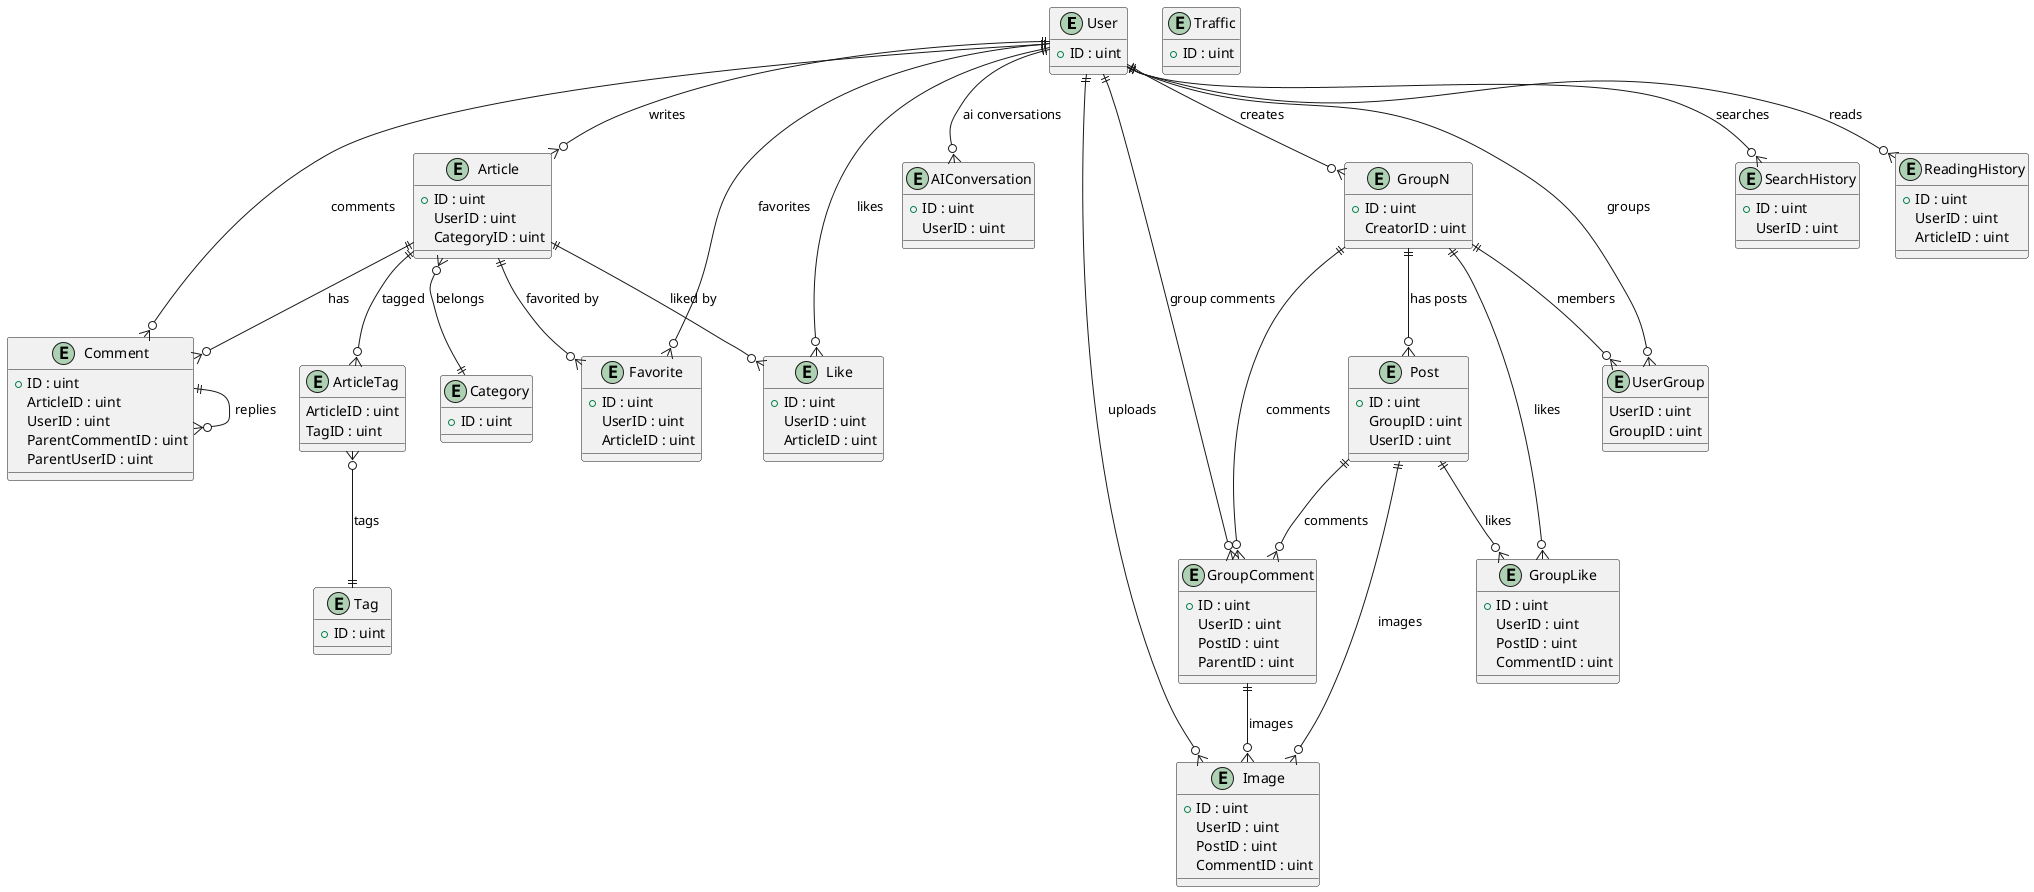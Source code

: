 @startuml
' 自动生成的E-R图
' 实体定义
entity "User" as User {
  +ID : uint
}

entity "Article" as Article {
  +ID : uint
  UserID : uint
  CategoryID : uint
}

entity "Category" as Category {
  +ID : uint
}

entity "Tag" as Tag {
  +ID : uint
}

entity "Comment" as Comment {
  +ID : uint
  ArticleID : uint
  UserID : uint
  ParentCommentID : uint
  ParentUserID : uint
}

entity "Favorite" as Favorite {
  +ID : uint
  UserID : uint
  ArticleID : uint
}

entity "Like" as Like {
  +ID : uint
  UserID : uint
  ArticleID : uint
}

entity "ArticleTag" as ArticleTag {
  ArticleID : uint
  TagID : uint
}

entity "AIConversation" as AIConversation {
  +ID : uint
  UserID : uint
}

entity "GroupN" as GroupN {
  +ID : uint
  CreatorID : uint
}

entity "Post" as Post {
  +ID : uint
  GroupID : uint
  UserID : uint
}

entity "UserGroup" as UserGroup {
  UserID : uint
  GroupID : uint
}

entity "GroupComment" as GroupComment {
  +ID : uint
  UserID : uint
  PostID : uint
  ParentID : uint
}

entity "Image" as Image {
  +ID : uint
  UserID : uint
  PostID : uint
  CommentID : uint
}

entity "GroupLike" as GroupLike {
  +ID : uint
  UserID : uint
  PostID : uint
  CommentID : uint
}

entity "SearchHistory" as SearchHistory {
  +ID : uint
  UserID : uint
}

entity "ReadingHistory" as ReadingHistory {
  +ID : uint
  UserID : uint
  ArticleID : uint
}

entity "Traffic" as Traffic {
  +ID : uint
}

' 关系定义
User ||--o{ Article : "writes"
User ||--o{ Comment : "comments"
User ||--o{ Favorite : "favorites"
User ||--o{ Like : "likes"
User ||--o{ AIConversation : "ai conversations"
User ||--o{ UserGroup : "groups"
User ||--o{ GroupN : "creates"
User ||--o{ GroupComment : "group comments"
User ||--o{ Image : "uploads"
User ||--o{ SearchHistory : "searches"
User ||--o{ ReadingHistory : "reads"
Article ||--o{ Comment : "has"
Article ||--o{ Favorite : "favorited by"
Article ||--o{ Like : "liked by"
Article ||--o{ ArticleTag : "tagged"
ArticleTag }o--|| Tag : "tags"
Article }o--|| Category : "belongs"
Comment ||--o{ Comment : "replies"
GroupN ||--o{ Post : "has posts"
GroupN ||--o{ UserGroup : "members"
GroupN ||--o{ GroupComment : "comments"
GroupN ||--o{ GroupLike : "likes"
Post ||--o{ GroupComment : "comments"
Post ||--o{ GroupLike : "likes"
Post ||--o{ Image : "images"
GroupComment ||--o{ Image : "images"
@enduml